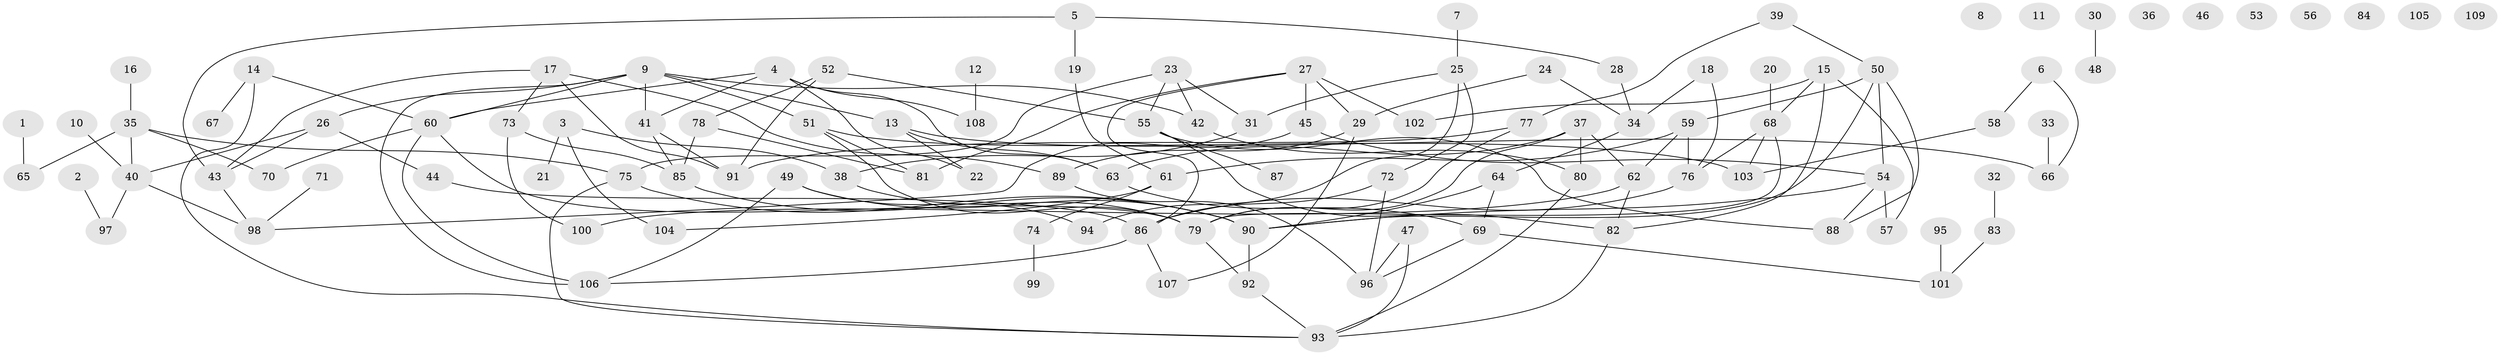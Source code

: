 // Generated by graph-tools (version 1.1) at 2025/13/03/09/25 04:13:12]
// undirected, 109 vertices, 153 edges
graph export_dot {
graph [start="1"]
  node [color=gray90,style=filled];
  1;
  2;
  3;
  4;
  5;
  6;
  7;
  8;
  9;
  10;
  11;
  12;
  13;
  14;
  15;
  16;
  17;
  18;
  19;
  20;
  21;
  22;
  23;
  24;
  25;
  26;
  27;
  28;
  29;
  30;
  31;
  32;
  33;
  34;
  35;
  36;
  37;
  38;
  39;
  40;
  41;
  42;
  43;
  44;
  45;
  46;
  47;
  48;
  49;
  50;
  51;
  52;
  53;
  54;
  55;
  56;
  57;
  58;
  59;
  60;
  61;
  62;
  63;
  64;
  65;
  66;
  67;
  68;
  69;
  70;
  71;
  72;
  73;
  74;
  75;
  76;
  77;
  78;
  79;
  80;
  81;
  82;
  83;
  84;
  85;
  86;
  87;
  88;
  89;
  90;
  91;
  92;
  93;
  94;
  95;
  96;
  97;
  98;
  99;
  100;
  101;
  102;
  103;
  104;
  105;
  106;
  107;
  108;
  109;
  1 -- 65;
  2 -- 97;
  3 -- 21;
  3 -- 38;
  3 -- 104;
  4 -- 22;
  4 -- 41;
  4 -- 60;
  4 -- 63;
  4 -- 108;
  5 -- 19;
  5 -- 28;
  5 -- 43;
  6 -- 58;
  6 -- 66;
  7 -- 25;
  9 -- 13;
  9 -- 26;
  9 -- 41;
  9 -- 42;
  9 -- 51;
  9 -- 60;
  9 -- 106;
  10 -- 40;
  12 -- 108;
  13 -- 22;
  13 -- 63;
  13 -- 66;
  14 -- 60;
  14 -- 67;
  14 -- 93;
  15 -- 57;
  15 -- 68;
  15 -- 82;
  15 -- 102;
  16 -- 35;
  17 -- 43;
  17 -- 73;
  17 -- 89;
  17 -- 91;
  18 -- 34;
  18 -- 76;
  19 -- 61;
  20 -- 68;
  23 -- 31;
  23 -- 42;
  23 -- 55;
  23 -- 75;
  24 -- 29;
  24 -- 34;
  25 -- 31;
  25 -- 72;
  25 -- 94;
  26 -- 40;
  26 -- 43;
  26 -- 44;
  27 -- 29;
  27 -- 45;
  27 -- 81;
  27 -- 86;
  27 -- 102;
  28 -- 34;
  29 -- 89;
  29 -- 107;
  30 -- 48;
  31 -- 38;
  32 -- 83;
  33 -- 66;
  34 -- 64;
  35 -- 40;
  35 -- 65;
  35 -- 70;
  35 -- 75;
  37 -- 62;
  37 -- 63;
  37 -- 79;
  37 -- 80;
  38 -- 79;
  39 -- 50;
  39 -- 77;
  40 -- 97;
  40 -- 98;
  41 -- 85;
  41 -- 91;
  42 -- 80;
  43 -- 98;
  44 -- 86;
  45 -- 54;
  45 -- 98;
  47 -- 93;
  47 -- 96;
  49 -- 90;
  49 -- 94;
  49 -- 106;
  50 -- 54;
  50 -- 59;
  50 -- 88;
  50 -- 90;
  51 -- 79;
  51 -- 81;
  51 -- 103;
  52 -- 55;
  52 -- 78;
  52 -- 91;
  54 -- 57;
  54 -- 88;
  54 -- 90;
  55 -- 82;
  55 -- 87;
  55 -- 88;
  58 -- 103;
  59 -- 61;
  59 -- 62;
  59 -- 76;
  60 -- 70;
  60 -- 79;
  60 -- 106;
  61 -- 74;
  61 -- 104;
  62 -- 82;
  62 -- 100;
  63 -- 69;
  64 -- 69;
  64 -- 90;
  68 -- 76;
  68 -- 79;
  68 -- 103;
  69 -- 96;
  69 -- 101;
  71 -- 98;
  72 -- 86;
  72 -- 96;
  73 -- 85;
  73 -- 100;
  74 -- 99;
  75 -- 90;
  75 -- 93;
  76 -- 86;
  77 -- 79;
  77 -- 91;
  78 -- 81;
  78 -- 85;
  79 -- 92;
  80 -- 93;
  82 -- 93;
  83 -- 101;
  85 -- 90;
  86 -- 106;
  86 -- 107;
  89 -- 96;
  90 -- 92;
  92 -- 93;
  95 -- 101;
}
